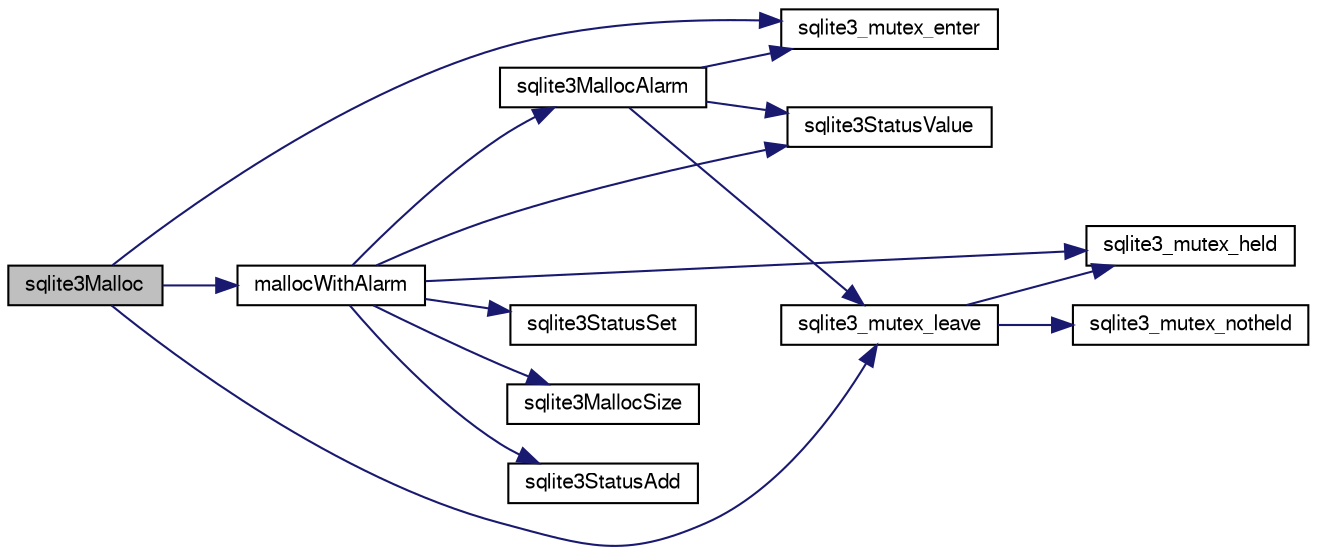 digraph "sqlite3Malloc"
{
  edge [fontname="FreeSans",fontsize="10",labelfontname="FreeSans",labelfontsize="10"];
  node [fontname="FreeSans",fontsize="10",shape=record];
  rankdir="LR";
  Node581218 [label="sqlite3Malloc",height=0.2,width=0.4,color="black", fillcolor="grey75", style="filled", fontcolor="black"];
  Node581218 -> Node581219 [color="midnightblue",fontsize="10",style="solid",fontname="FreeSans"];
  Node581219 [label="sqlite3_mutex_enter",height=0.2,width=0.4,color="black", fillcolor="white", style="filled",URL="$sqlite3_8c.html#a1c12cde690bd89f104de5cbad12a6bf5"];
  Node581218 -> Node581220 [color="midnightblue",fontsize="10",style="solid",fontname="FreeSans"];
  Node581220 [label="mallocWithAlarm",height=0.2,width=0.4,color="black", fillcolor="white", style="filled",URL="$sqlite3_8c.html#ab070d5cf8e48ec8a6a43cf025d48598b"];
  Node581220 -> Node581221 [color="midnightblue",fontsize="10",style="solid",fontname="FreeSans"];
  Node581221 [label="sqlite3_mutex_held",height=0.2,width=0.4,color="black", fillcolor="white", style="filled",URL="$sqlite3_8c.html#acf77da68932b6bc163c5e68547ecc3e7"];
  Node581220 -> Node581222 [color="midnightblue",fontsize="10",style="solid",fontname="FreeSans"];
  Node581222 [label="sqlite3StatusSet",height=0.2,width=0.4,color="black", fillcolor="white", style="filled",URL="$sqlite3_8c.html#afec7586c01fcb5ea17dc9d7725a589d9"];
  Node581220 -> Node581223 [color="midnightblue",fontsize="10",style="solid",fontname="FreeSans"];
  Node581223 [label="sqlite3StatusValue",height=0.2,width=0.4,color="black", fillcolor="white", style="filled",URL="$sqlite3_8c.html#a30b8ac296c6e200c1fa57708d52c6ef6"];
  Node581220 -> Node581224 [color="midnightblue",fontsize="10",style="solid",fontname="FreeSans"];
  Node581224 [label="sqlite3MallocAlarm",height=0.2,width=0.4,color="black", fillcolor="white", style="filled",URL="$sqlite3_8c.html#ada66988e8471d1198f3219c062377508"];
  Node581224 -> Node581223 [color="midnightblue",fontsize="10",style="solid",fontname="FreeSans"];
  Node581224 -> Node581225 [color="midnightblue",fontsize="10",style="solid",fontname="FreeSans"];
  Node581225 [label="sqlite3_mutex_leave",height=0.2,width=0.4,color="black", fillcolor="white", style="filled",URL="$sqlite3_8c.html#a5838d235601dbd3c1fa993555c6bcc93"];
  Node581225 -> Node581221 [color="midnightblue",fontsize="10",style="solid",fontname="FreeSans"];
  Node581225 -> Node581226 [color="midnightblue",fontsize="10",style="solid",fontname="FreeSans"];
  Node581226 [label="sqlite3_mutex_notheld",height=0.2,width=0.4,color="black", fillcolor="white", style="filled",URL="$sqlite3_8c.html#a83967c837c1c000d3b5adcfaa688f5dc"];
  Node581224 -> Node581219 [color="midnightblue",fontsize="10",style="solid",fontname="FreeSans"];
  Node581220 -> Node581227 [color="midnightblue",fontsize="10",style="solid",fontname="FreeSans"];
  Node581227 [label="sqlite3MallocSize",height=0.2,width=0.4,color="black", fillcolor="white", style="filled",URL="$sqlite3_8c.html#acf5d2a5f35270bafb050bd2def576955"];
  Node581220 -> Node581228 [color="midnightblue",fontsize="10",style="solid",fontname="FreeSans"];
  Node581228 [label="sqlite3StatusAdd",height=0.2,width=0.4,color="black", fillcolor="white", style="filled",URL="$sqlite3_8c.html#afa029f93586aeab4cc85360905dae9cd"];
  Node581218 -> Node581225 [color="midnightblue",fontsize="10",style="solid",fontname="FreeSans"];
}

